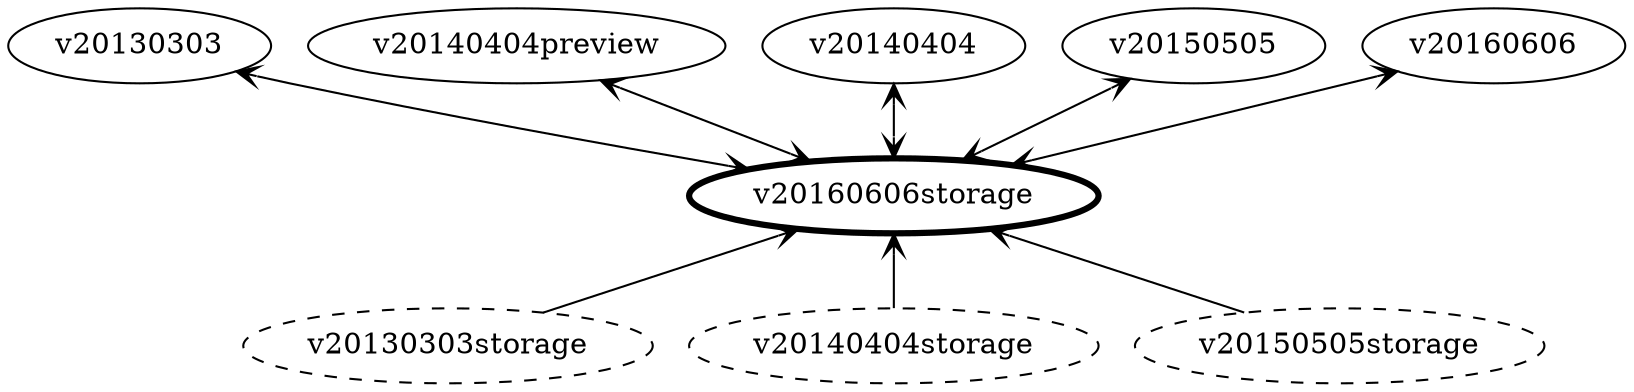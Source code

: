 graph G {
    subgraph apiVersions {
        rank=same;
        label="API Versions";
        labelloc=t

        node [shape=ellipse, group=api];
        v20130303;
        v20140404preview;
        v20140404;
        v20150505;
        v20160606;
    }

    node [shape=ellipse, penwidth=3];
    v20160606storage;

    subgraph storageVersions {
        rank=same;
        label="Storage Versions";
        labelloc=b

        node [shape=ellipse, style=dashed, penwidth=1, rankType=min, group=storage];
        v20130303storage;
        v20140404storage;
        v20150505storage;
    }

    edge [arrowhead=vee, arrowtail=vee, dir=both];
    v20130303 -- v20160606storage;
    v20140404preview -- v20160606storage;
    v20140404 -- v20160606storage;
    v20150505 -- v20160606storage;
    v20160606 -- v20160606storage;

    edge [arrowtail=vee, dir=back];
    v20160606storage -- v20130303storage;
    v20160606storage -- v20140404storage;
    v20160606storage -- v20150505storage;
}
